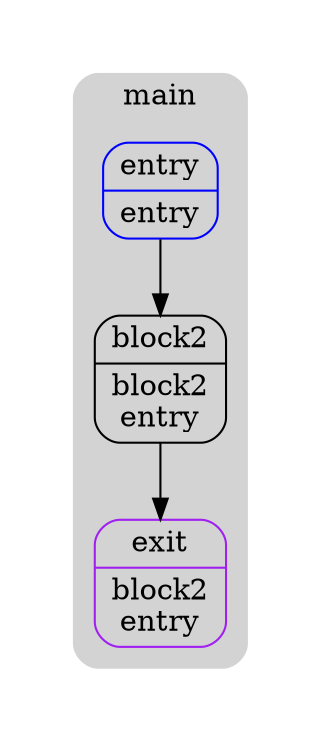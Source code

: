 digraph G {
  compound=true
  subgraph cluster_ {
    peripheries=0
    subgraph cluster_0_wrapper {
      peripheries=0
      margin=15
      subgraph cluster_0 {
        label="main"
        color=darkgray
        style=rounded
        bgcolor=lightgray
        margin=10
        cluster_0_0[label="{entry|entry}",shape=Mrecord,color=blue]
        cluster_0_1[label="{block2|block2\nentry}",shape=Mrecord,color=black]
        cluster_0_exit[label="{exit|block2\nentry}",shape=Mrecord,color=purple]
        cluster_0_0 -> cluster_0_1
        cluster_0_1 -> cluster_0_exit [color=black]
      }
    }
  }
}
